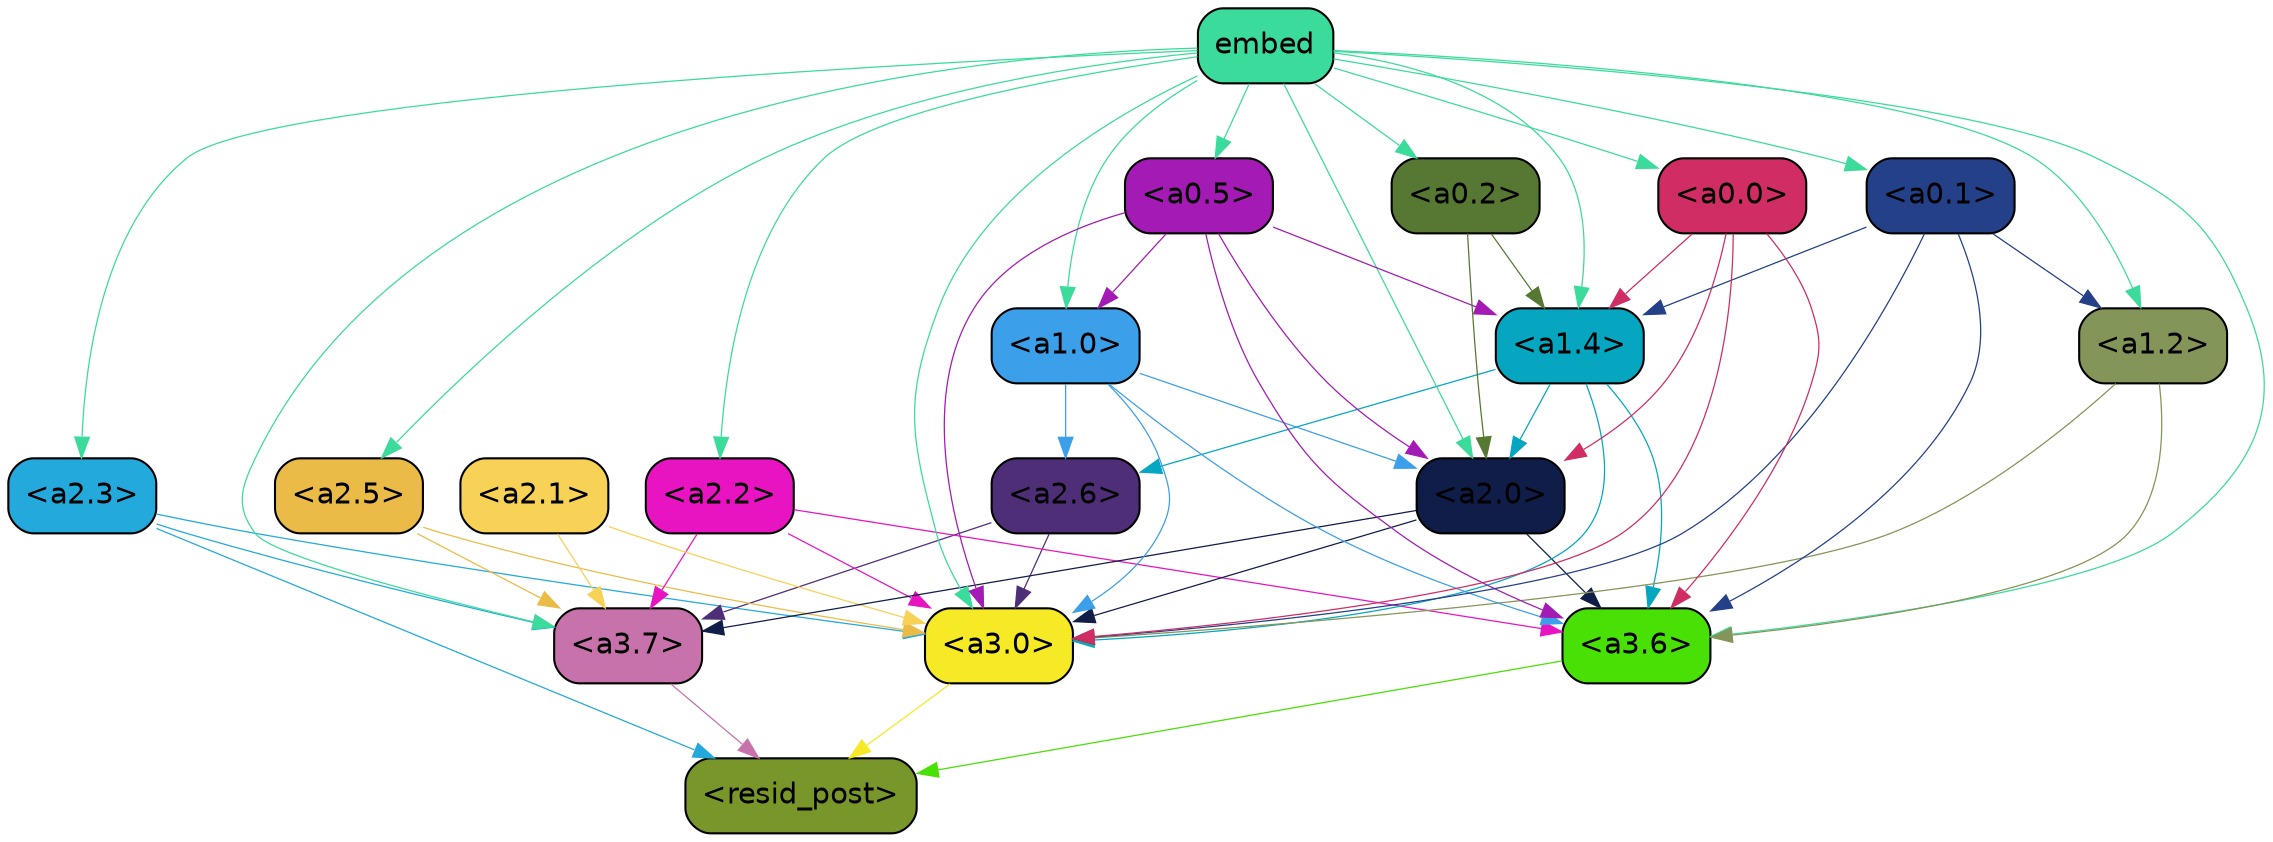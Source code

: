 strict digraph "" {
	graph [bgcolor=transparent,
		layout=dot,
		overlap=false,
		splines=true
	];
	"<a3.7>"	[color=black,
		fillcolor="#c872ac",
		fontname=Helvetica,
		shape=box,
		style="filled, rounded"];
	"<resid_post>"	[color=black,
		fillcolor="#79962a",
		fontname=Helvetica,
		shape=box,
		style="filled, rounded"];
	"<a3.7>" -> "<resid_post>"	[color="#c872ac",
		penwidth=0.6];
	"<a3.6>"	[color=black,
		fillcolor="#49e006",
		fontname=Helvetica,
		shape=box,
		style="filled, rounded"];
	"<a3.6>" -> "<resid_post>"	[color="#49e006",
		penwidth=0.6];
	"<a3.0>"	[color=black,
		fillcolor="#f6e926",
		fontname=Helvetica,
		shape=box,
		style="filled, rounded"];
	"<a3.0>" -> "<resid_post>"	[color="#f6e926",
		penwidth=0.6];
	"<a2.3>"	[color=black,
		fillcolor="#23a9db",
		fontname=Helvetica,
		shape=box,
		style="filled, rounded"];
	"<a2.3>" -> "<a3.7>"	[color="#23a9db",
		penwidth=0.6];
	"<a2.3>" -> "<resid_post>"	[color="#23a9db",
		penwidth=0.6];
	"<a2.3>" -> "<a3.0>"	[color="#23a9db",
		penwidth=0.6];
	"<a2.6>"	[color=black,
		fillcolor="#4f2e78",
		fontname=Helvetica,
		shape=box,
		style="filled, rounded"];
	"<a2.6>" -> "<a3.7>"	[color="#4f2e78",
		penwidth=0.6];
	"<a2.6>" -> "<a3.0>"	[color="#4f2e78",
		penwidth=0.6];
	"<a2.5>"	[color=black,
		fillcolor="#ebbb48",
		fontname=Helvetica,
		shape=box,
		style="filled, rounded"];
	"<a2.5>" -> "<a3.7>"	[color="#ebbb48",
		penwidth=0.6];
	"<a2.5>" -> "<a3.0>"	[color="#ebbb48",
		penwidth=0.6];
	"<a2.2>"	[color=black,
		fillcolor="#e814c1",
		fontname=Helvetica,
		shape=box,
		style="filled, rounded"];
	"<a2.2>" -> "<a3.7>"	[color="#e814c1",
		penwidth=0.6];
	"<a2.2>" -> "<a3.6>"	[color="#e814c1",
		penwidth=0.6];
	"<a2.2>" -> "<a3.0>"	[color="#e814c1",
		penwidth=0.6];
	"<a2.1>"	[color=black,
		fillcolor="#f8d157",
		fontname=Helvetica,
		shape=box,
		style="filled, rounded"];
	"<a2.1>" -> "<a3.7>"	[color="#f8d157",
		penwidth=0.6];
	"<a2.1>" -> "<a3.0>"	[color="#f8d157",
		penwidth=0.6];
	"<a2.0>"	[color=black,
		fillcolor="#0f1d48",
		fontname=Helvetica,
		shape=box,
		style="filled, rounded"];
	"<a2.0>" -> "<a3.7>"	[color="#0f1d48",
		penwidth=0.6];
	"<a2.0>" -> "<a3.6>"	[color="#0f1d48",
		penwidth=0.6];
	"<a2.0>" -> "<a3.0>"	[color="#0f1d48",
		penwidth=0.6];
	"<a1.4>"	[color=black,
		fillcolor="#06a6c0",
		fontname=Helvetica,
		shape=box,
		style="filled, rounded"];
	"<a1.4>" -> "<a3.6>"	[color="#06a6c0",
		penwidth=0.6];
	"<a1.4>" -> "<a3.0>"	[color="#06a6c0",
		penwidth=0.6];
	"<a1.4>" -> "<a2.6>"	[color="#06a6c0",
		penwidth=0.6];
	"<a1.4>" -> "<a2.0>"	[color="#06a6c0",
		penwidth=0.6];
	embed	[color=black,
		fillcolor="#3bdb9b",
		fontname=Helvetica,
		shape=box,
		style="filled, rounded"];
	embed -> "<a3.7>"	[color="#3bdb9b",
		penwidth=0.6];
	embed -> "<a3.6>"	[color="#3bdb9b",
		penwidth=0.6];
	embed -> "<a3.0>"	[color="#3bdb9b",
		penwidth=0.6];
	embed -> "<a2.3>"	[color="#3bdb9b",
		penwidth=0.6];
	embed -> "<a2.5>"	[color="#3bdb9b",
		penwidth=0.6];
	embed -> "<a2.2>"	[color="#3bdb9b",
		penwidth=0.6];
	embed -> "<a2.0>"	[color="#3bdb9b",
		penwidth=0.6];
	embed -> "<a1.4>"	[color="#3bdb9b",
		penwidth=0.6];
	"<a1.2>"	[color=black,
		fillcolor="#839558",
		fontname=Helvetica,
		shape=box,
		style="filled, rounded"];
	embed -> "<a1.2>"	[color="#3bdb9b",
		penwidth=0.6];
	"<a1.0>"	[color=black,
		fillcolor="#3c9fe9",
		fontname=Helvetica,
		shape=box,
		style="filled, rounded"];
	embed -> "<a1.0>"	[color="#3bdb9b",
		penwidth=0.6];
	"<a0.5>"	[color=black,
		fillcolor="#a41ab4",
		fontname=Helvetica,
		shape=box,
		style="filled, rounded"];
	embed -> "<a0.5>"	[color="#3bdb9b",
		penwidth=0.6];
	"<a0.1>"	[color=black,
		fillcolor="#244088",
		fontname=Helvetica,
		shape=box,
		style="filled, rounded"];
	embed -> "<a0.1>"	[color="#3bdb9b",
		penwidth=0.6];
	"<a0.0>"	[color=black,
		fillcolor="#cf2d64",
		fontname=Helvetica,
		shape=box,
		style="filled, rounded"];
	embed -> "<a0.0>"	[color="#3bdb9b",
		penwidth=0.6];
	"<a0.2>"	[color=black,
		fillcolor="#567832",
		fontname=Helvetica,
		shape=box,
		style="filled, rounded"];
	embed -> "<a0.2>"	[color="#3bdb9b",
		penwidth=0.6];
	"<a1.2>" -> "<a3.6>"	[color="#839558",
		penwidth=0.6];
	"<a1.2>" -> "<a3.0>"	[color="#839558",
		penwidth=0.6];
	"<a1.0>" -> "<a3.6>"	[color="#3c9fe9",
		penwidth=0.6];
	"<a1.0>" -> "<a3.0>"	[color="#3c9fe9",
		penwidth=0.6];
	"<a1.0>" -> "<a2.6>"	[color="#3c9fe9",
		penwidth=0.6];
	"<a1.0>" -> "<a2.0>"	[color="#3c9fe9",
		penwidth=0.6];
	"<a0.5>" -> "<a3.6>"	[color="#a41ab4",
		penwidth=0.6];
	"<a0.5>" -> "<a3.0>"	[color="#a41ab4",
		penwidth=0.6];
	"<a0.5>" -> "<a2.0>"	[color="#a41ab4",
		penwidth=0.6];
	"<a0.5>" -> "<a1.4>"	[color="#a41ab4",
		penwidth=0.6];
	"<a0.5>" -> "<a1.0>"	[color="#a41ab4",
		penwidth=0.6];
	"<a0.1>" -> "<a3.6>"	[color="#244088",
		penwidth=0.6];
	"<a0.1>" -> "<a3.0>"	[color="#244088",
		penwidth=0.6];
	"<a0.1>" -> "<a1.4>"	[color="#244088",
		penwidth=0.6];
	"<a0.1>" -> "<a1.2>"	[color="#244088",
		penwidth=0.6];
	"<a0.0>" -> "<a3.6>"	[color="#cf2d64",
		penwidth=0.6];
	"<a0.0>" -> "<a3.0>"	[color="#cf2d64",
		penwidth=0.6];
	"<a0.0>" -> "<a2.0>"	[color="#cf2d64",
		penwidth=0.6];
	"<a0.0>" -> "<a1.4>"	[color="#cf2d64",
		penwidth=0.6];
	"<a0.2>" -> "<a2.0>"	[color="#567832",
		penwidth=0.6];
	"<a0.2>" -> "<a1.4>"	[color="#567832",
		penwidth=0.6];
}
